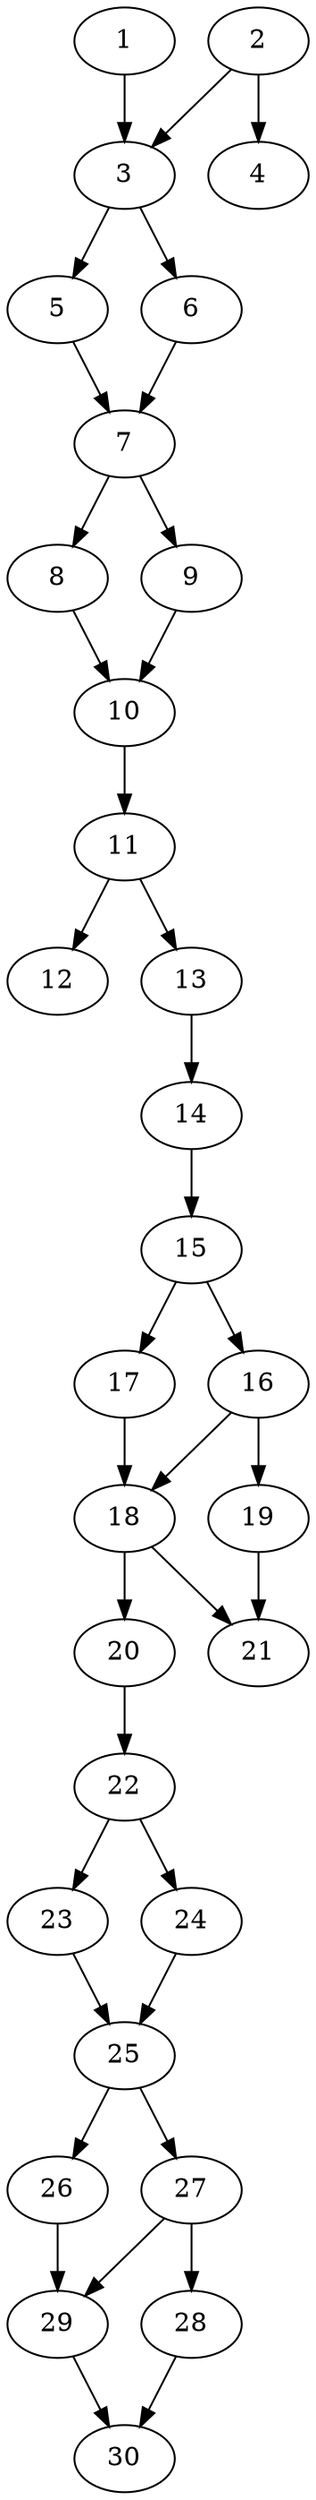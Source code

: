 // DAG automatically generated by daggen at Thu Oct  3 14:04:18 2019
// ./daggen --dot -n 30 --ccr 0.3 --fat 0.3 --regular 0.9 --density 0.7 --mindata 5242880 --maxdata 52428800 
digraph G {
  1 [size="152517973", alpha="0.10", expect_size="45755392"] 
  1 -> 3 [size ="45755392"]
  2 [size="66819413", alpha="0.10", expect_size="20045824"] 
  2 -> 3 [size ="20045824"]
  2 -> 4 [size ="20045824"]
  3 [size="54835200", alpha="0.11", expect_size="16450560"] 
  3 -> 5 [size ="16450560"]
  3 -> 6 [size ="16450560"]
  4 [size="86384640", alpha="0.15", expect_size="25915392"] 
  5 [size="57647787", alpha="0.13", expect_size="17294336"] 
  5 -> 7 [size ="17294336"]
  6 [size="99126613", alpha="0.17", expect_size="29737984"] 
  6 -> 7 [size ="29737984"]
  7 [size="123613867", alpha="0.19", expect_size="37084160"] 
  7 -> 8 [size ="37084160"]
  7 -> 9 [size ="37084160"]
  8 [size="39038293", alpha="0.14", expect_size="11711488"] 
  8 -> 10 [size ="11711488"]
  9 [size="125699413", alpha="0.07", expect_size="37709824"] 
  9 -> 10 [size ="37709824"]
  10 [size="152545280", alpha="0.18", expect_size="45763584"] 
  10 -> 11 [size ="45763584"]
  11 [size="149476693", alpha="0.19", expect_size="44843008"] 
  11 -> 12 [size ="44843008"]
  11 -> 13 [size ="44843008"]
  12 [size="74400427", alpha="0.18", expect_size="22320128"] 
  13 [size="149947733", alpha="0.06", expect_size="44984320"] 
  13 -> 14 [size ="44984320"]
  14 [size="83080533", alpha="0.14", expect_size="24924160"] 
  14 -> 15 [size ="24924160"]
  15 [size="40874667", alpha="0.18", expect_size="12262400"] 
  15 -> 16 [size ="12262400"]
  15 -> 17 [size ="12262400"]
  16 [size="144721920", alpha="0.17", expect_size="43416576"] 
  16 -> 18 [size ="43416576"]
  16 -> 19 [size ="43416576"]
  17 [size="120869547", alpha="0.16", expect_size="36260864"] 
  17 -> 18 [size ="36260864"]
  18 [size="115271680", alpha="0.11", expect_size="34581504"] 
  18 -> 20 [size ="34581504"]
  18 -> 21 [size ="34581504"]
  19 [size="64559787", alpha="0.13", expect_size="19367936"] 
  19 -> 21 [size ="19367936"]
  20 [size="117422080", alpha="0.12", expect_size="35226624"] 
  20 -> 22 [size ="35226624"]
  21 [size="103277227", alpha="0.07", expect_size="30983168"] 
  22 [size="97447253", alpha="0.09", expect_size="29234176"] 
  22 -> 23 [size ="29234176"]
  22 -> 24 [size ="29234176"]
  23 [size="82008747", alpha="0.16", expect_size="24602624"] 
  23 -> 25 [size ="24602624"]
  24 [size="125399040", alpha="0.12", expect_size="37619712"] 
  24 -> 25 [size ="37619712"]
  25 [size="77417813", alpha="0.12", expect_size="23225344"] 
  25 -> 26 [size ="23225344"]
  25 -> 27 [size ="23225344"]
  26 [size="64576853", alpha="0.03", expect_size="19373056"] 
  26 -> 29 [size ="19373056"]
  27 [size="44656640", alpha="0.08", expect_size="13396992"] 
  27 -> 28 [size ="13396992"]
  27 -> 29 [size ="13396992"]
  28 [size="173561173", alpha="0.15", expect_size="52068352"] 
  28 -> 30 [size ="52068352"]
  29 [size="102389760", alpha="0.16", expect_size="30716928"] 
  29 -> 30 [size ="30716928"]
  30 [size="48380587", alpha="0.14", expect_size="14514176"] 
}
